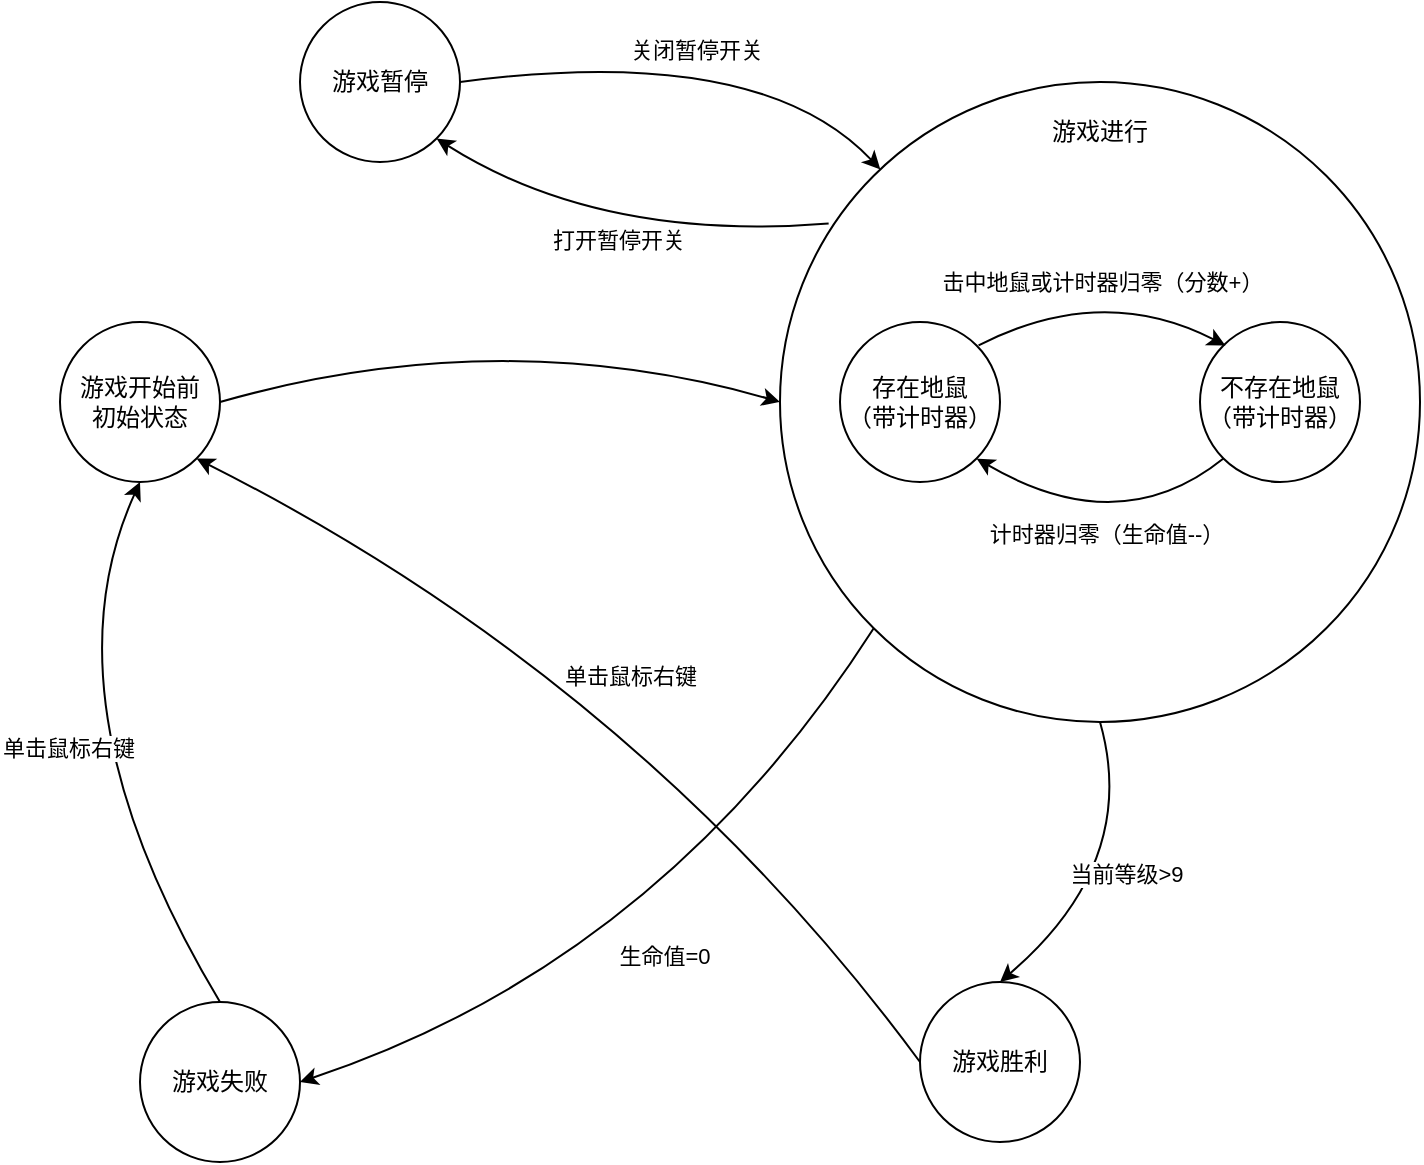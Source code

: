 <mxfile version="27.0.9">
  <diagram name="第 1 页" id="U111eR9I_U12QtQV-N-G">
    <mxGraphModel dx="1213" dy="828" grid="1" gridSize="10" guides="1" tooltips="1" connect="1" arrows="1" fold="1" page="1" pageScale="1" pageWidth="827" pageHeight="1169" background="#ffffff" math="0" shadow="0">
      <root>
        <mxCell id="0" />
        <mxCell id="1" parent="0" />
        <mxCell id="5j9oMr25MbH1Rsx7sU_R-1" value="游戏开始前&lt;div&gt;初始状态&lt;/div&gt;" style="ellipse;whiteSpace=wrap;html=1;aspect=fixed;" vertex="1" parent="1">
          <mxGeometry x="60" y="200" width="80" height="80" as="geometry" />
        </mxCell>
        <mxCell id="5j9oMr25MbH1Rsx7sU_R-2" value="" style="ellipse;whiteSpace=wrap;html=1;aspect=fixed;" vertex="1" parent="1">
          <mxGeometry x="420" y="80" width="320" height="320" as="geometry" />
        </mxCell>
        <mxCell id="5j9oMr25MbH1Rsx7sU_R-3" value="" style="endArrow=classic;html=1;rounded=0;exitX=1;exitY=0.5;exitDx=0;exitDy=0;entryX=0;entryY=0.5;entryDx=0;entryDy=0;curved=1;" edge="1" parent="1" source="5j9oMr25MbH1Rsx7sU_R-1" target="5j9oMr25MbH1Rsx7sU_R-2">
          <mxGeometry width="50" height="50" relative="1" as="geometry">
            <mxPoint x="250" y="280" as="sourcePoint" />
            <mxPoint x="430" y="220" as="targetPoint" />
            <Array as="points">
              <mxPoint x="280" y="200" />
            </Array>
          </mxGeometry>
        </mxCell>
        <mxCell id="5j9oMr25MbH1Rsx7sU_R-4" value="游戏进行" style="text;html=1;align=center;verticalAlign=middle;whiteSpace=wrap;rounded=0;" vertex="1" parent="1">
          <mxGeometry x="550" y="90" width="60" height="30" as="geometry" />
        </mxCell>
        <mxCell id="5j9oMr25MbH1Rsx7sU_R-5" value="游戏胜利" style="ellipse;whiteSpace=wrap;html=1;aspect=fixed;" vertex="1" parent="1">
          <mxGeometry x="490" y="530" width="80" height="80" as="geometry" />
        </mxCell>
        <mxCell id="5j9oMr25MbH1Rsx7sU_R-6" value="游戏失败" style="ellipse;whiteSpace=wrap;html=1;aspect=fixed;" vertex="1" parent="1">
          <mxGeometry x="100" y="540" width="80" height="80" as="geometry" />
        </mxCell>
        <mxCell id="5j9oMr25MbH1Rsx7sU_R-8" value="当前等级&amp;gt;9" style="endArrow=classic;html=1;rounded=0;exitX=0.5;exitY=1;exitDx=0;exitDy=0;entryX=0.5;entryY=0;entryDx=0;entryDy=0;curved=1;" edge="1" parent="1" source="5j9oMr25MbH1Rsx7sU_R-2" target="5j9oMr25MbH1Rsx7sU_R-5">
          <mxGeometry width="50" height="50" relative="1" as="geometry">
            <mxPoint x="290" y="270" as="sourcePoint" />
            <mxPoint x="544" y="260" as="targetPoint" />
            <Array as="points">
              <mxPoint x="600" y="470" />
            </Array>
          </mxGeometry>
        </mxCell>
        <mxCell id="5j9oMr25MbH1Rsx7sU_R-9" value="生命值=0" style="endArrow=classic;html=1;rounded=0;exitX=0;exitY=1;exitDx=0;exitDy=0;entryX=1;entryY=0.5;entryDx=0;entryDy=0;curved=1;" edge="1" parent="1" source="5j9oMr25MbH1Rsx7sU_R-2" target="5j9oMr25MbH1Rsx7sU_R-6">
          <mxGeometry width="50" height="50" relative="1" as="geometry">
            <mxPoint x="468" y="330" as="sourcePoint" />
            <mxPoint x="468" y="470" as="targetPoint" />
            <Array as="points">
              <mxPoint x="360" y="520" />
            </Array>
          </mxGeometry>
        </mxCell>
        <mxCell id="5j9oMr25MbH1Rsx7sU_R-11" value="单击鼠标右键" style="endArrow=classic;html=1;rounded=0;exitX=0;exitY=0.5;exitDx=0;exitDy=0;entryX=1;entryY=1;entryDx=0;entryDy=0;curved=1;" edge="1" parent="1" source="5j9oMr25MbH1Rsx7sU_R-5" target="5j9oMr25MbH1Rsx7sU_R-1">
          <mxGeometry width="50" height="50" relative="1" as="geometry">
            <mxPoint x="430" y="480" as="sourcePoint" />
            <mxPoint x="430" y="620" as="targetPoint" />
            <Array as="points">
              <mxPoint x="350" y="380" />
            </Array>
          </mxGeometry>
        </mxCell>
        <mxCell id="5j9oMr25MbH1Rsx7sU_R-12" value="单击鼠标右键" style="endArrow=classic;html=1;rounded=0;exitX=0.5;exitY=0;exitDx=0;exitDy=0;entryX=0.5;entryY=1;entryDx=0;entryDy=0;curved=1;" edge="1" parent="1" source="5j9oMr25MbH1Rsx7sU_R-6" target="5j9oMr25MbH1Rsx7sU_R-1">
          <mxGeometry width="50" height="50" relative="1" as="geometry">
            <mxPoint x="496" y="602" as="sourcePoint" />
            <mxPoint x="110" y="300" as="targetPoint" />
            <Array as="points">
              <mxPoint x="50" y="390" />
            </Array>
          </mxGeometry>
        </mxCell>
        <mxCell id="5j9oMr25MbH1Rsx7sU_R-14" value="游戏暂停" style="ellipse;whiteSpace=wrap;html=1;aspect=fixed;" vertex="1" parent="1">
          <mxGeometry x="180" y="40" width="80" height="80" as="geometry" />
        </mxCell>
        <mxCell id="5j9oMr25MbH1Rsx7sU_R-15" value="关闭暂停开关" style="endArrow=classic;html=1;rounded=0;exitX=1;exitY=0.5;exitDx=0;exitDy=0;curved=1;" edge="1" parent="1" source="5j9oMr25MbH1Rsx7sU_R-14" target="5j9oMr25MbH1Rsx7sU_R-2">
          <mxGeometry width="50" height="50" relative="1" as="geometry">
            <mxPoint x="310" y="140" as="sourcePoint" />
            <mxPoint x="590" y="140" as="targetPoint" />
            <Array as="points">
              <mxPoint x="410" y="60" />
            </Array>
          </mxGeometry>
        </mxCell>
        <mxCell id="5j9oMr25MbH1Rsx7sU_R-16" value="打开暂停开关" style="endArrow=classic;html=1;rounded=0;entryX=1;entryY=1;entryDx=0;entryDy=0;curved=1;exitX=0.076;exitY=0.221;exitDx=0;exitDy=0;exitPerimeter=0;" edge="1" parent="1" source="5j9oMr25MbH1Rsx7sU_R-2" target="5j9oMr25MbH1Rsx7sU_R-14">
          <mxGeometry width="50" height="50" relative="1" as="geometry">
            <mxPoint x="320" y="150" as="sourcePoint" />
            <mxPoint x="600" y="150" as="targetPoint" />
            <Array as="points">
              <mxPoint x="330" y="160" />
            </Array>
          </mxGeometry>
        </mxCell>
        <mxCell id="5j9oMr25MbH1Rsx7sU_R-19" value="存在地鼠&lt;div&gt;（带计时器）&lt;/div&gt;" style="ellipse;whiteSpace=wrap;html=1;aspect=fixed;" vertex="1" parent="1">
          <mxGeometry x="450" y="200" width="80" height="80" as="geometry" />
        </mxCell>
        <mxCell id="5j9oMr25MbH1Rsx7sU_R-20" value="不存在地鼠&lt;div&gt;（带计时器）&lt;/div&gt;" style="ellipse;whiteSpace=wrap;html=1;aspect=fixed;" vertex="1" parent="1">
          <mxGeometry x="630" y="200" width="80" height="80" as="geometry" />
        </mxCell>
        <mxCell id="5j9oMr25MbH1Rsx7sU_R-21" value="击中地鼠或计时器归零（分数+）" style="endArrow=classic;html=1;rounded=0;exitX=1;exitY=0;exitDx=0;exitDy=0;entryX=0;entryY=0;entryDx=0;entryDy=0;curved=1;" edge="1" parent="1">
          <mxGeometry width="50" height="50" relative="1" as="geometry">
            <mxPoint x="519.284" y="211.716" as="sourcePoint" />
            <mxPoint x="642.716" y="211.716" as="targetPoint" />
            <Array as="points">
              <mxPoint x="581" y="180" />
            </Array>
          </mxGeometry>
        </mxCell>
        <mxCell id="5j9oMr25MbH1Rsx7sU_R-22" value="计时器归零（生命值--）" style="endArrow=classic;html=1;rounded=0;entryX=1;entryY=1;entryDx=0;entryDy=0;curved=1;exitX=0;exitY=1;exitDx=0;exitDy=0;" edge="1" parent="1" source="5j9oMr25MbH1Rsx7sU_R-20" target="5j9oMr25MbH1Rsx7sU_R-19">
          <mxGeometry width="50" height="50" relative="1" as="geometry">
            <mxPoint x="676" y="323" as="sourcePoint" />
            <mxPoint x="480" y="260" as="targetPoint" />
            <Array as="points">
              <mxPoint x="590" y="310" />
            </Array>
          </mxGeometry>
        </mxCell>
      </root>
    </mxGraphModel>
  </diagram>
</mxfile>
